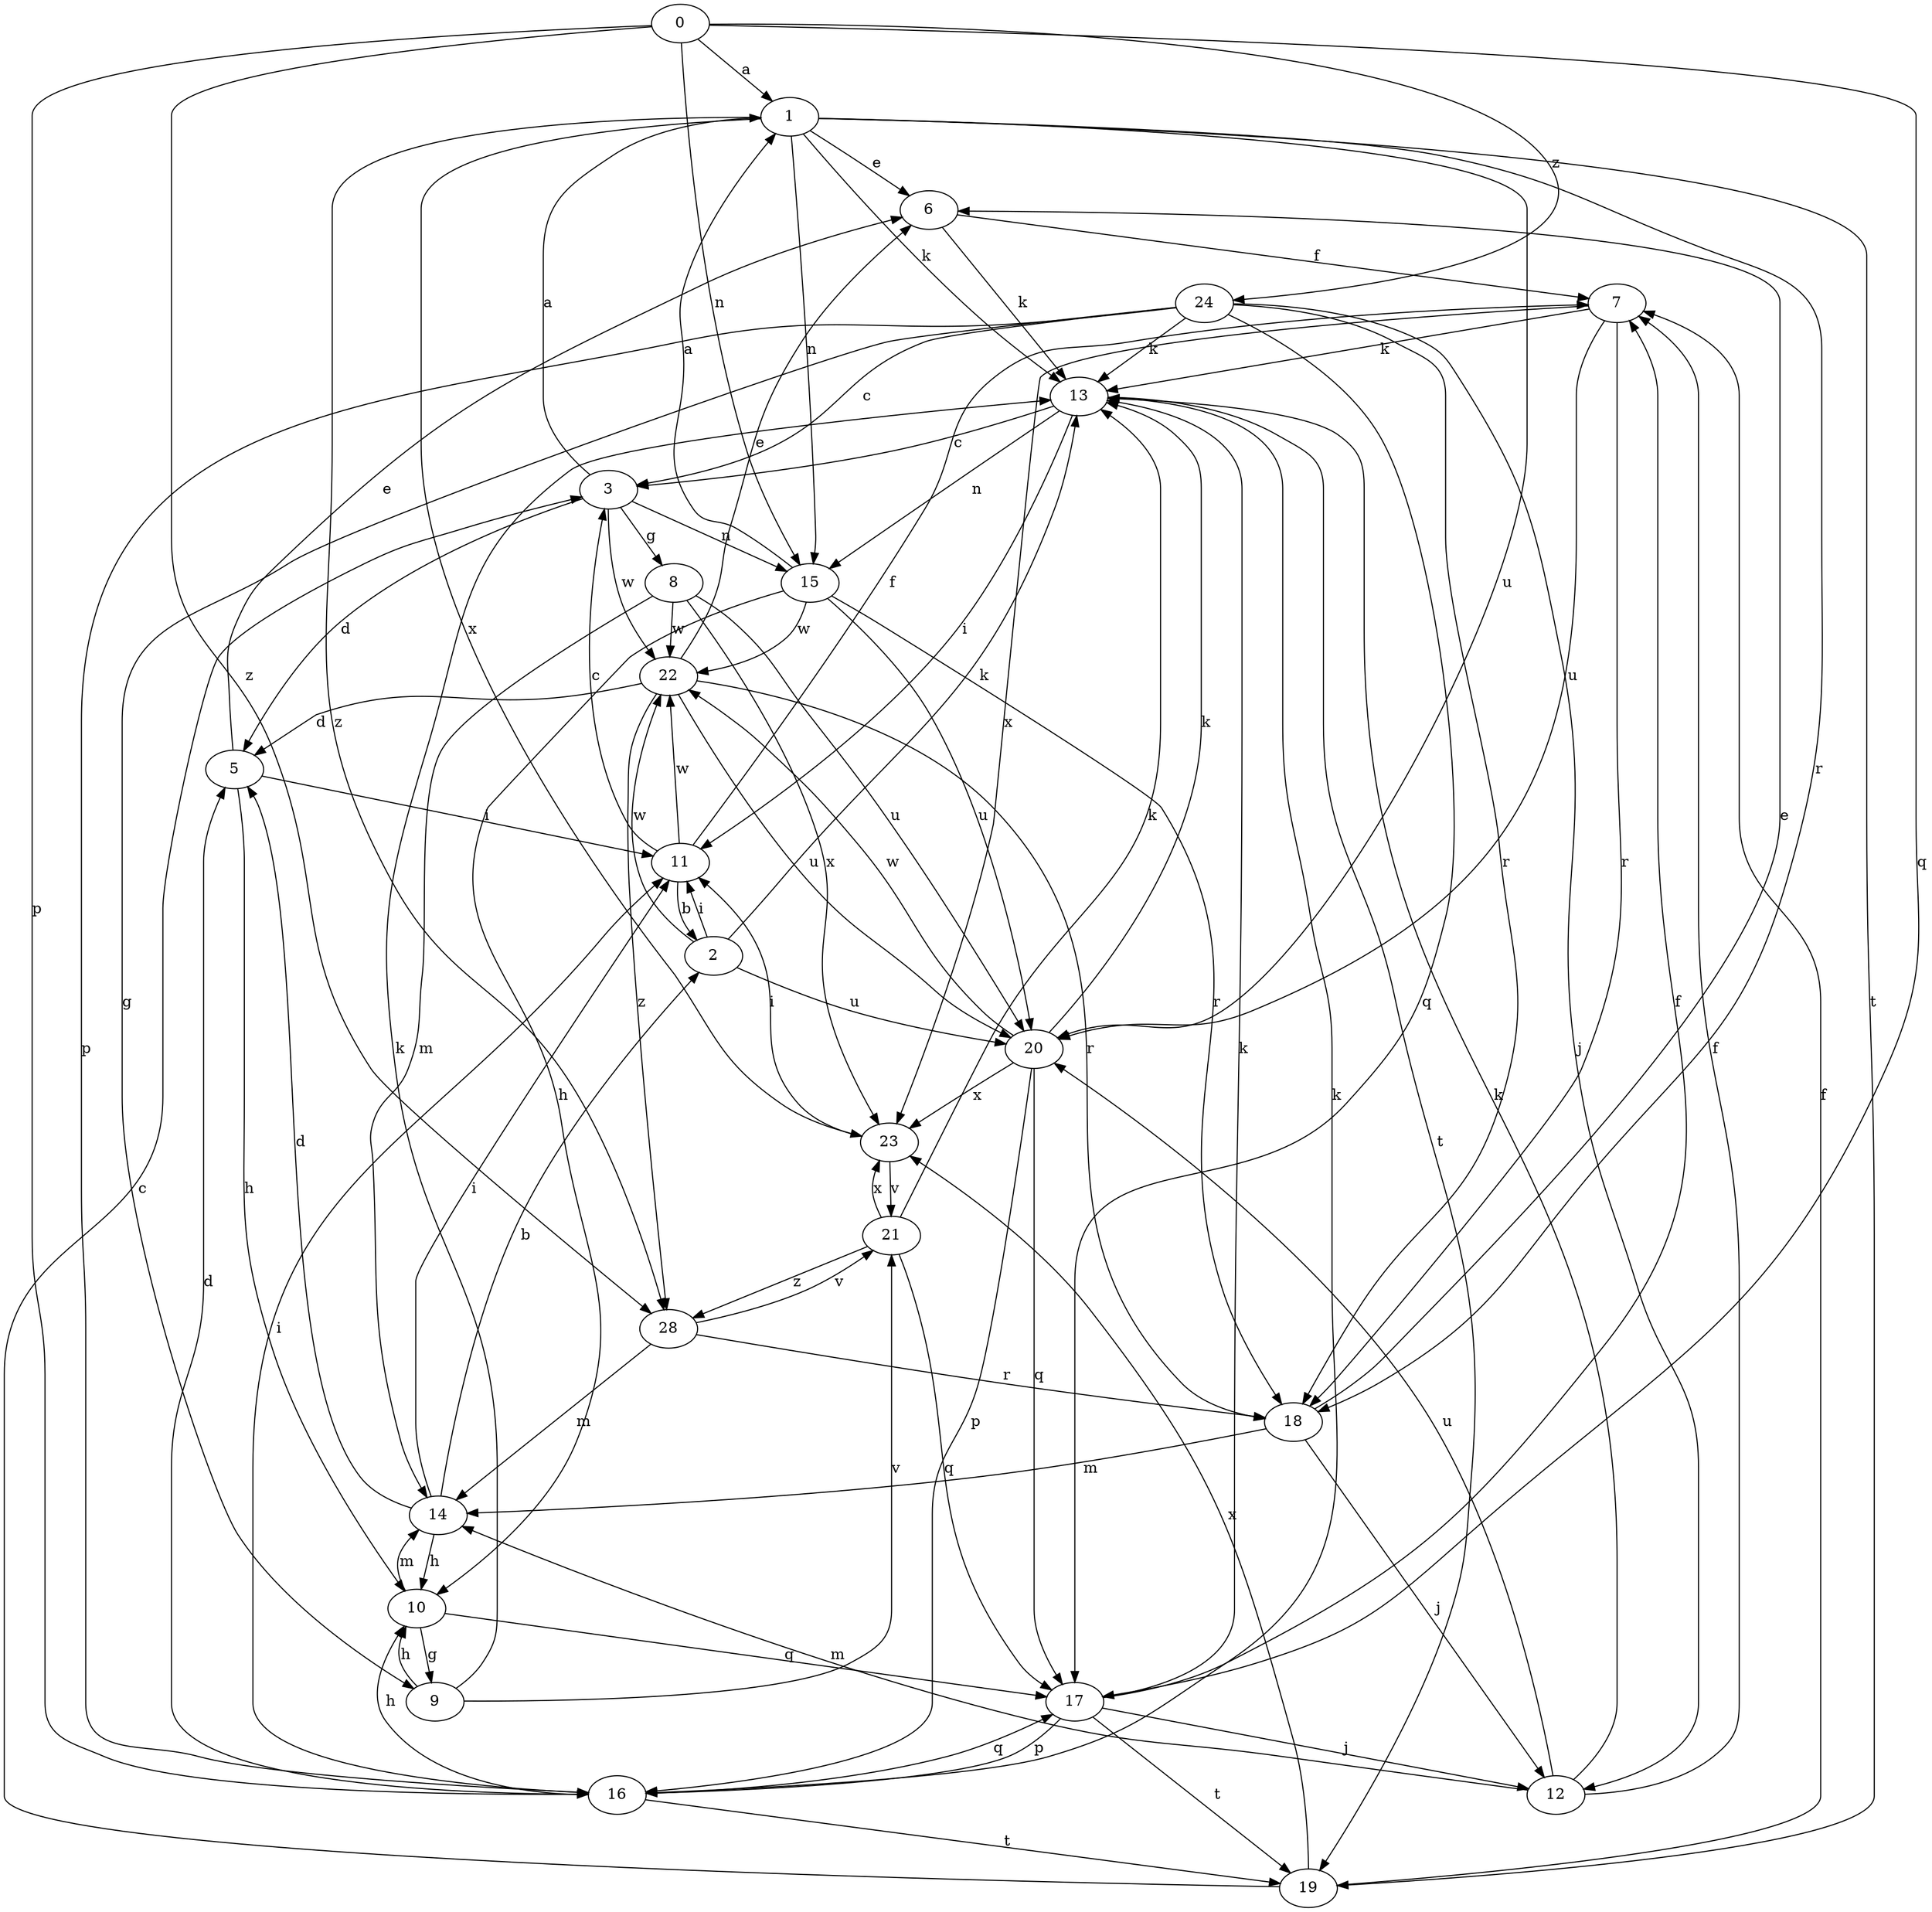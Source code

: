 strict digraph  {
0;
1;
2;
3;
5;
6;
7;
8;
9;
10;
11;
12;
13;
14;
15;
16;
17;
18;
19;
20;
21;
22;
23;
24;
28;
0 -> 1  [label=a];
0 -> 15  [label=n];
0 -> 16  [label=p];
0 -> 17  [label=q];
0 -> 24  [label=z];
0 -> 28  [label=z];
1 -> 6  [label=e];
1 -> 13  [label=k];
1 -> 15  [label=n];
1 -> 18  [label=r];
1 -> 19  [label=t];
1 -> 20  [label=u];
1 -> 23  [label=x];
1 -> 28  [label=z];
2 -> 11  [label=i];
2 -> 13  [label=k];
2 -> 20  [label=u];
2 -> 22  [label=w];
3 -> 1  [label=a];
3 -> 5  [label=d];
3 -> 8  [label=g];
3 -> 15  [label=n];
3 -> 22  [label=w];
5 -> 6  [label=e];
5 -> 10  [label=h];
5 -> 11  [label=i];
6 -> 7  [label=f];
6 -> 13  [label=k];
7 -> 13  [label=k];
7 -> 18  [label=r];
7 -> 20  [label=u];
7 -> 23  [label=x];
8 -> 14  [label=m];
8 -> 20  [label=u];
8 -> 22  [label=w];
8 -> 23  [label=x];
9 -> 10  [label=h];
9 -> 13  [label=k];
9 -> 21  [label=v];
10 -> 9  [label=g];
10 -> 14  [label=m];
10 -> 17  [label=q];
11 -> 2  [label=b];
11 -> 3  [label=c];
11 -> 7  [label=f];
11 -> 22  [label=w];
12 -> 7  [label=f];
12 -> 13  [label=k];
12 -> 14  [label=m];
12 -> 20  [label=u];
13 -> 3  [label=c];
13 -> 11  [label=i];
13 -> 15  [label=n];
13 -> 19  [label=t];
14 -> 2  [label=b];
14 -> 5  [label=d];
14 -> 10  [label=h];
14 -> 11  [label=i];
15 -> 1  [label=a];
15 -> 10  [label=h];
15 -> 18  [label=r];
15 -> 20  [label=u];
15 -> 22  [label=w];
16 -> 5  [label=d];
16 -> 10  [label=h];
16 -> 11  [label=i];
16 -> 13  [label=k];
16 -> 17  [label=q];
16 -> 19  [label=t];
17 -> 7  [label=f];
17 -> 12  [label=j];
17 -> 13  [label=k];
17 -> 16  [label=p];
17 -> 19  [label=t];
18 -> 6  [label=e];
18 -> 12  [label=j];
18 -> 14  [label=m];
19 -> 3  [label=c];
19 -> 7  [label=f];
19 -> 23  [label=x];
20 -> 13  [label=k];
20 -> 16  [label=p];
20 -> 17  [label=q];
20 -> 22  [label=w];
20 -> 23  [label=x];
21 -> 13  [label=k];
21 -> 17  [label=q];
21 -> 23  [label=x];
21 -> 28  [label=z];
22 -> 5  [label=d];
22 -> 6  [label=e];
22 -> 18  [label=r];
22 -> 20  [label=u];
22 -> 28  [label=z];
23 -> 11  [label=i];
23 -> 21  [label=v];
24 -> 3  [label=c];
24 -> 9  [label=g];
24 -> 12  [label=j];
24 -> 13  [label=k];
24 -> 16  [label=p];
24 -> 17  [label=q];
24 -> 18  [label=r];
28 -> 14  [label=m];
28 -> 18  [label=r];
28 -> 21  [label=v];
}
